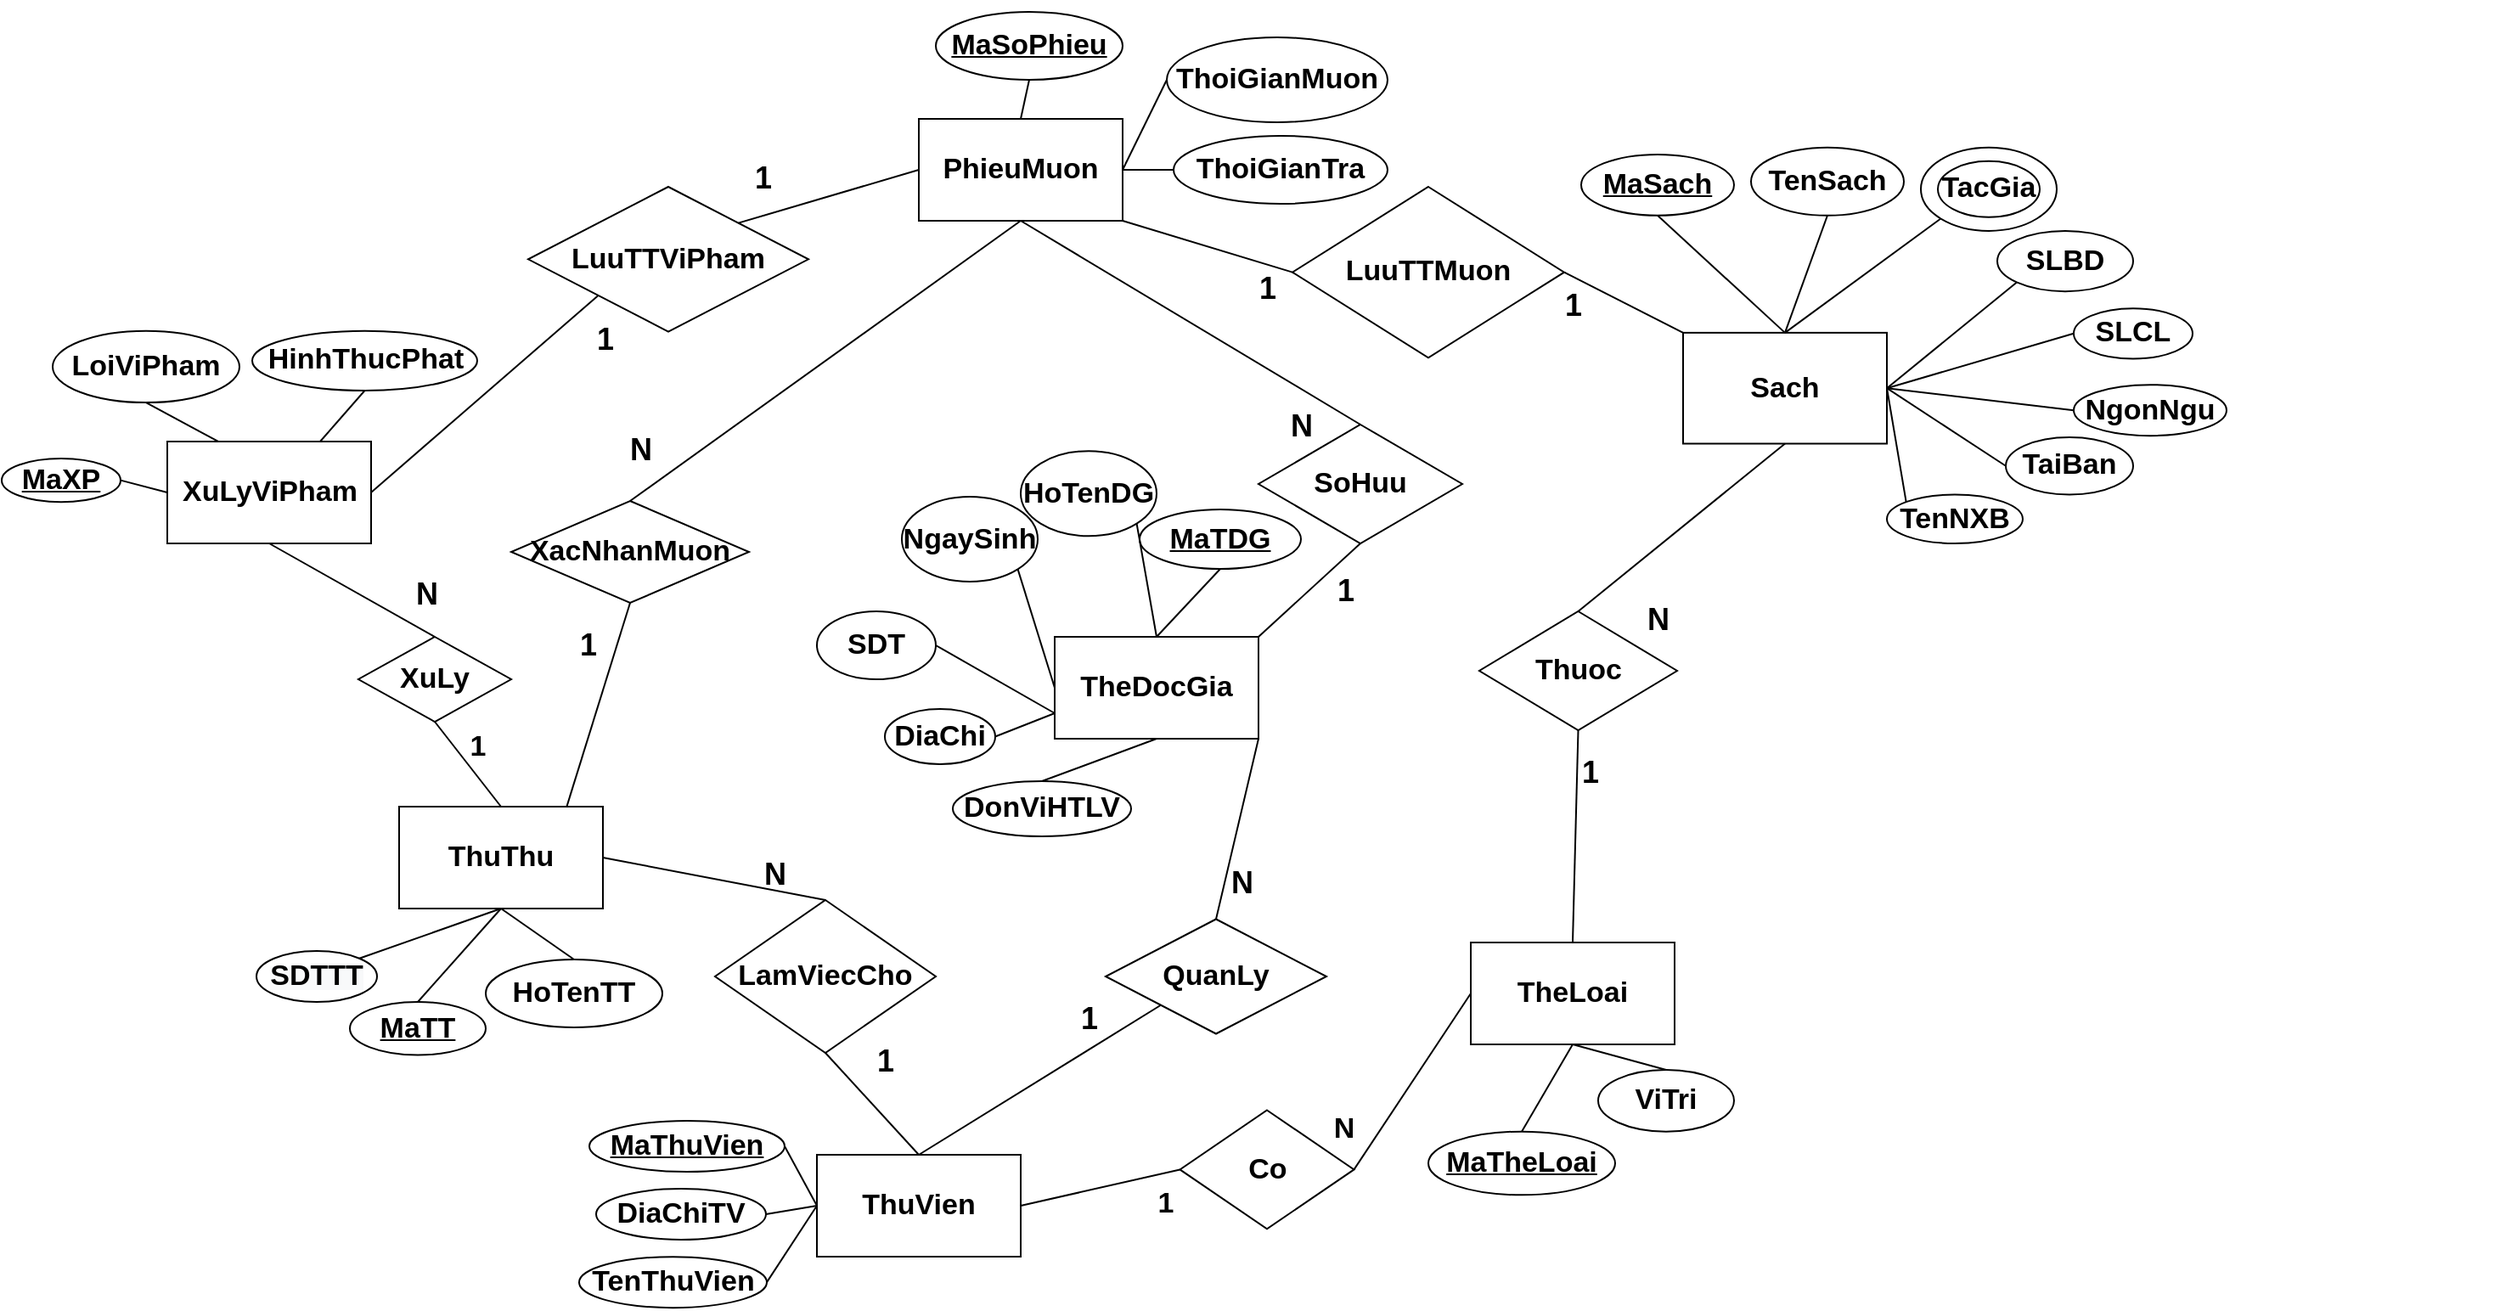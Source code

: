 <mxfile version="16.1.0" type="device"><diagram id="i-g5I-OfUFRY4wMiMM2m" name="Page-1"><mxGraphModel dx="2766" dy="1718" grid="1" gridSize="10" guides="1" tooltips="1" connect="1" arrows="1" fold="1" page="1" pageScale="1" pageWidth="1169" pageHeight="827" math="0" shadow="0"><root><mxCell id="0"/><mxCell id="1" parent="0"/><mxCell id="AV9TPEufwqYhJSo1cg9A-78" value="" style="endArrow=none;html=1;rounded=0;entryX=0.5;entryY=1;entryDx=0;entryDy=0;fontSize=17;fontStyle=1;exitX=0.5;exitY=0;exitDx=0;exitDy=0;" parent="1" source="AV9TPEufwqYhJSo1cg9A-2" target="AV9TPEufwqYhJSo1cg9A-77" edge="1"><mxGeometry width="50" height="50" relative="1" as="geometry"><mxPoint x="-440" y="320" as="sourcePoint"/><mxPoint x="360" y="30" as="targetPoint"/></mxGeometry></mxCell><mxCell id="AV9TPEufwqYhJSo1cg9A-83" value="SoHuu" style="rhombus;whiteSpace=wrap;html=1;fontSize=17;fontStyle=1" parent="1" vertex="1"><mxGeometry x="-220" y="-210" width="120" height="70" as="geometry"/></mxCell><mxCell id="AV9TPEufwqYhJSo1cg9A-85" value="" style="endArrow=none;html=1;rounded=0;exitX=0.5;exitY=0;exitDx=0;exitDy=0;entryX=0.5;entryY=1;entryDx=0;entryDy=0;fontSize=17;fontStyle=1" parent="1" source="AV9TPEufwqYhJSo1cg9A-83" target="AV9TPEufwqYhJSo1cg9A-5" edge="1"><mxGeometry width="50" height="50" relative="1" as="geometry"><mxPoint x="200" y="-220" as="sourcePoint"/><mxPoint x="250" y="-270" as="targetPoint"/></mxGeometry></mxCell><mxCell id="AV9TPEufwqYhJSo1cg9A-86" value="LuuTTMuon" style="rhombus;whiteSpace=wrap;html=1;fontSize=17;fontStyle=1;verticalAlign=middle;" parent="1" vertex="1"><mxGeometry x="-200" y="-350" width="160" height="100.63" as="geometry"/></mxCell><mxCell id="AV9TPEufwqYhJSo1cg9A-87" value="" style="endArrow=none;html=1;rounded=0;exitX=1;exitY=1;exitDx=0;exitDy=0;entryX=0;entryY=0.5;entryDx=0;entryDy=0;fontSize=17;fontStyle=1" parent="1" source="AV9TPEufwqYhJSo1cg9A-5" target="AV9TPEufwqYhJSo1cg9A-86" edge="1"><mxGeometry width="50" height="50" relative="1" as="geometry"><mxPoint x="390" y="-70" as="sourcePoint"/><mxPoint x="440" y="-120" as="targetPoint"/></mxGeometry></mxCell><mxCell id="AV9TPEufwqYhJSo1cg9A-95" value="" style="endArrow=none;html=1;rounded=0;exitX=0.82;exitY=0.016;exitDx=0;exitDy=0;exitPerimeter=0;entryX=0.5;entryY=1;entryDx=0;entryDy=0;fontSize=17;fontStyle=1" parent="1" source="AV9TPEufwqYhJSo1cg9A-7" target="AV9TPEufwqYhJSo1cg9A-94" edge="1"><mxGeometry width="50" height="50" relative="1" as="geometry"><mxPoint x="390" y="-80" as="sourcePoint"/><mxPoint x="440" y="-130" as="targetPoint"/></mxGeometry></mxCell><mxCell id="AV9TPEufwqYhJSo1cg9A-96" value="" style="endArrow=none;html=1;rounded=0;exitX=0.5;exitY=0;exitDx=0;exitDy=0;entryX=0.5;entryY=1;entryDx=0;entryDy=0;fontSize=17;fontStyle=1" parent="1" source="AV9TPEufwqYhJSo1cg9A-94" target="AV9TPEufwqYhJSo1cg9A-5" edge="1"><mxGeometry width="50" height="50" relative="1" as="geometry"><mxPoint x="390" y="-80" as="sourcePoint"/><mxPoint x="440" y="-130" as="targetPoint"/></mxGeometry></mxCell><mxCell id="AV9TPEufwqYhJSo1cg9A-101" value="" style="group;fontSize=17;fontStyle=1" parent="1" vertex="1" connectable="0"><mxGeometry x="-791" y="15.0" width="236" height="146.25" as="geometry"/></mxCell><mxCell id="AV9TPEufwqYhJSo1cg9A-7" value="ThuThu" style="rounded=0;whiteSpace=wrap;html=1;fontSize=17;fontStyle=1" parent="AV9TPEufwqYhJSo1cg9A-101" vertex="1"><mxGeometry x="65" width="120" height="60" as="geometry"/></mxCell><mxCell id="AV9TPEufwqYhJSo1cg9A-68" value="HoTenTT" style="ellipse;whiteSpace=wrap;html=1;fontSize=17;fontStyle=1" parent="AV9TPEufwqYhJSo1cg9A-101" vertex="1"><mxGeometry x="116" y="90" width="104" height="40" as="geometry"/></mxCell><mxCell id="AV9TPEufwqYhJSo1cg9A-70" value="" style="endArrow=none;html=1;rounded=0;exitX=0.5;exitY=0;exitDx=0;exitDy=0;entryX=0.5;entryY=1;entryDx=0;entryDy=0;fontSize=17;fontStyle=1" parent="AV9TPEufwqYhJSo1cg9A-101" source="AV9TPEufwqYhJSo1cg9A-68" target="AV9TPEufwqYhJSo1cg9A-7" edge="1"><mxGeometry width="50" height="50" relative="1" as="geometry"><mxPoint x="117" y="-20" as="sourcePoint"/><mxPoint x="167" y="-70" as="targetPoint"/></mxGeometry></mxCell><mxCell id="-LpfVVDt0LfbCZkXNZlP-1" value="&#10;&#10;&lt;b style=&quot;color: rgb(0, 0, 0); font-family: helvetica; font-size: 12px; font-style: normal; letter-spacing: normal; text-align: center; text-indent: 0px; text-transform: none; word-spacing: 0px; background-color: rgb(248, 249, 250);&quot;&gt;&lt;font style=&quot;font-size: 17px&quot;&gt;SDTTT&lt;/font&gt;&lt;/b&gt;&#10;&#10;" style="ellipse;whiteSpace=wrap;html=1;" parent="AV9TPEufwqYhJSo1cg9A-101" vertex="1"><mxGeometry x="-19" y="85" width="71" height="30" as="geometry"/></mxCell><mxCell id="-LpfVVDt0LfbCZkXNZlP-2" value="" style="endArrow=none;html=1;rounded=0;exitX=1;exitY=0;exitDx=0;exitDy=0;entryX=0.5;entryY=1;entryDx=0;entryDy=0;" parent="AV9TPEufwqYhJSo1cg9A-101" source="-LpfVVDt0LfbCZkXNZlP-1" target="AV9TPEufwqYhJSo1cg9A-7" edge="1"><mxGeometry width="50" height="50" relative="1" as="geometry"><mxPoint x="570" y="-40.0" as="sourcePoint"/><mxPoint x="620" y="-90" as="targetPoint"/></mxGeometry></mxCell><mxCell id="AV9TPEufwqYhJSo1cg9A-67" value="MaTT" style="ellipse;whiteSpace=wrap;html=1;fontStyle=5;fontSize=17;" parent="AV9TPEufwqYhJSo1cg9A-101" vertex="1"><mxGeometry x="36" y="115" width="80" height="31.25" as="geometry"/></mxCell><mxCell id="AV9TPEufwqYhJSo1cg9A-69" value="" style="endArrow=none;html=1;rounded=0;exitX=0.5;exitY=0;exitDx=0;exitDy=0;entryX=0.5;entryY=1;entryDx=0;entryDy=0;fontSize=17;fontStyle=1" parent="AV9TPEufwqYhJSo1cg9A-101" source="AV9TPEufwqYhJSo1cg9A-67" target="AV9TPEufwqYhJSo1cg9A-7" edge="1"><mxGeometry width="50" height="50" relative="1" as="geometry"><mxPoint x="128" y="-25" as="sourcePoint"/><mxPoint x="178" y="-75" as="targetPoint"/></mxGeometry></mxCell><mxCell id="AV9TPEufwqYhJSo1cg9A-105" value="" style="group;fontSize=17;fontStyle=1" parent="1" vertex="1" connectable="0"><mxGeometry x="-500" y="-460" width="370" height="140" as="geometry"/></mxCell><mxCell id="AV9TPEufwqYhJSo1cg9A-5" value="PhieuMuon" style="rounded=0;whiteSpace=wrap;html=1;fontSize=17;fontStyle=1" parent="AV9TPEufwqYhJSo1cg9A-105" vertex="1"><mxGeometry x="80" y="70" width="120" height="60" as="geometry"/></mxCell><mxCell id="AV9TPEufwqYhJSo1cg9A-52" value="ThoiGianMuon" style="ellipse;whiteSpace=wrap;html=1;fontSize=17;fontStyle=1" parent="AV9TPEufwqYhJSo1cg9A-105" vertex="1"><mxGeometry x="226" y="22" width="130" height="50" as="geometry"/></mxCell><mxCell id="AV9TPEufwqYhJSo1cg9A-53" value="ThoiGianTra" style="ellipse;whiteSpace=wrap;html=1;fontSize=17;fontStyle=1" parent="AV9TPEufwqYhJSo1cg9A-105" vertex="1"><mxGeometry x="230" y="80" width="126" height="40" as="geometry"/></mxCell><mxCell id="AV9TPEufwqYhJSo1cg9A-57" value="" style="endArrow=none;html=1;rounded=0;entryX=0;entryY=0.5;entryDx=0;entryDy=0;exitX=1;exitY=0.5;exitDx=0;exitDy=0;fontSize=17;fontStyle=1" parent="AV9TPEufwqYhJSo1cg9A-105" source="AV9TPEufwqYhJSo1cg9A-5" target="AV9TPEufwqYhJSo1cg9A-52" edge="1"><mxGeometry width="50" height="50" relative="1" as="geometry"><mxPoint x="225" y="110" as="sourcePoint"/><mxPoint x="275" y="60" as="targetPoint"/></mxGeometry></mxCell><mxCell id="AV9TPEufwqYhJSo1cg9A-58" value="" style="endArrow=none;html=1;rounded=0;exitX=1;exitY=0.5;exitDx=0;exitDy=0;entryX=0;entryY=0.5;entryDx=0;entryDy=0;fontSize=17;fontStyle=1" parent="AV9TPEufwqYhJSo1cg9A-105" source="AV9TPEufwqYhJSo1cg9A-5" target="AV9TPEufwqYhJSo1cg9A-53" edge="1"><mxGeometry width="50" height="50" relative="1" as="geometry"><mxPoint x="225" y="110" as="sourcePoint"/><mxPoint x="267" y="70" as="targetPoint"/></mxGeometry></mxCell><mxCell id="AV9TPEufwqYhJSo1cg9A-49" value="MaSoPhieu" style="ellipse;whiteSpace=wrap;html=1;fontStyle=5;fontSize=17;" parent="AV9TPEufwqYhJSo1cg9A-105" vertex="1"><mxGeometry x="90" y="7" width="110" height="40" as="geometry"/></mxCell><mxCell id="AV9TPEufwqYhJSo1cg9A-54" value="" style="endArrow=none;html=1;rounded=0;exitX=0.5;exitY=1;exitDx=0;exitDy=0;entryX=0.5;entryY=0;entryDx=0;entryDy=0;fontSize=17;fontStyle=1" parent="AV9TPEufwqYhJSo1cg9A-105" source="AV9TPEufwqYhJSo1cg9A-49" target="AV9TPEufwqYhJSo1cg9A-5" edge="1"><mxGeometry width="50" height="50" relative="1" as="geometry"><mxPoint x="225" y="110" as="sourcePoint"/><mxPoint x="275" y="60" as="targetPoint"/></mxGeometry></mxCell><mxCell id="AV9TPEufwqYhJSo1cg9A-107" value="" style="group;fontSize=17;fontStyle=1" parent="1" vertex="1" connectable="0"><mxGeometry x="-570" y="200" width="210" height="90" as="geometry"/></mxCell><mxCell id="AV9TPEufwqYhJSo1cg9A-2" value="ThuVien" style="rounded=0;whiteSpace=wrap;html=1;fontSize=17;fontStyle=1" parent="AV9TPEufwqYhJSo1cg9A-107" vertex="1"><mxGeometry x="90" y="20" width="120" height="60" as="geometry"/></mxCell><mxCell id="AV9TPEufwqYhJSo1cg9A-20" value="MaThuVien" style="ellipse;whiteSpace=wrap;html=1;fontStyle=5;fontSize=17;" parent="AV9TPEufwqYhJSo1cg9A-107" vertex="1"><mxGeometry x="-44" width="115" height="30" as="geometry"/></mxCell><mxCell id="AV9TPEufwqYhJSo1cg9A-22" value="" style="endArrow=none;html=1;rounded=0;exitX=1;exitY=0.5;exitDx=0;exitDy=0;entryX=0;entryY=0.5;entryDx=0;entryDy=0;fontSize=17;fontStyle=1" parent="AV9TPEufwqYhJSo1cg9A-107" source="AV9TPEufwqYhJSo1cg9A-20" target="AV9TPEufwqYhJSo1cg9A-2" edge="1"><mxGeometry width="50" height="50" relative="1" as="geometry"><mxPoint x="50" y="270" as="sourcePoint"/><mxPoint x="100" y="220" as="targetPoint"/></mxGeometry></mxCell><mxCell id="AV9TPEufwqYhJSo1cg9A-21" value="DiaChiTV" style="ellipse;whiteSpace=wrap;html=1;fontSize=17;fontStyle=1" parent="AV9TPEufwqYhJSo1cg9A-107" vertex="1"><mxGeometry x="-40" y="40" width="100" height="30" as="geometry"/></mxCell><mxCell id="AV9TPEufwqYhJSo1cg9A-23" value="" style="endArrow=none;html=1;rounded=0;exitX=1;exitY=0.5;exitDx=0;exitDy=0;entryX=0;entryY=0.5;entryDx=0;entryDy=0;fontSize=17;fontStyle=1" parent="AV9TPEufwqYhJSo1cg9A-107" source="AV9TPEufwqYhJSo1cg9A-21" target="AV9TPEufwqYhJSo1cg9A-2" edge="1"><mxGeometry width="50" height="50" relative="1" as="geometry"><mxPoint x="35" y="250.08" as="sourcePoint"/><mxPoint x="85" y="200.08" as="targetPoint"/></mxGeometry></mxCell><mxCell id="AV9TPEufwqYhJSo1cg9A-90" value="" style="endArrow=none;html=1;rounded=0;exitX=0.5;exitY=0;exitDx=0;exitDy=0;entryX=0.5;entryY=1;entryDx=0;entryDy=0;fontSize=17;fontStyle=1" parent="1" source="AV9TPEufwqYhJSo1cg9A-7" target="AV9TPEufwqYhJSo1cg9A-89" edge="1"><mxGeometry width="50" height="50" relative="1" as="geometry"><mxPoint x="510" y="-275.63" as="sourcePoint"/><mxPoint x="560" y="-325.63" as="targetPoint"/></mxGeometry></mxCell><mxCell id="AV9TPEufwqYhJSo1cg9A-77" value="LamViecCho" style="rhombus;whiteSpace=wrap;html=1;fontSize=17;fontStyle=1" parent="1" vertex="1"><mxGeometry x="-540" y="70" width="130" height="90" as="geometry"/></mxCell><mxCell id="AV9TPEufwqYhJSo1cg9A-79" value="" style="endArrow=none;html=1;rounded=0;exitX=0.5;exitY=0;exitDx=0;exitDy=0;fontSize=17;fontStyle=1" parent="1" source="AV9TPEufwqYhJSo1cg9A-77" edge="1"><mxGeometry width="50" height="50" relative="1" as="geometry"><mxPoint x="200" y="110" as="sourcePoint"/><mxPoint x="-606" y="45" as="targetPoint"/></mxGeometry></mxCell><mxCell id="AV9TPEufwqYhJSo1cg9A-89" value="XuLy" style="rhombus;whiteSpace=wrap;html=1;fontSize=17;fontStyle=1" parent="1" vertex="1"><mxGeometry x="-750" y="-85" width="90" height="50" as="geometry"/></mxCell><mxCell id="AV9TPEufwqYhJSo1cg9A-91" value="" style="endArrow=none;html=1;rounded=0;exitX=0.5;exitY=1;exitDx=0;exitDy=0;entryX=0.5;entryY=0;entryDx=0;entryDy=0;fontSize=17;fontStyle=1" parent="1" source="AV9TPEufwqYhJSo1cg9A-6" target="AV9TPEufwqYhJSo1cg9A-89" edge="1"><mxGeometry width="50" height="50" relative="1" as="geometry"><mxPoint x="-465" y="-264.37" as="sourcePoint"/><mxPoint x="-647.5" y="-101.24" as="targetPoint"/></mxGeometry></mxCell><mxCell id="AV9TPEufwqYhJSo1cg9A-113" value="" style="group;fontSize=17;fontStyle=1" parent="1" vertex="1" connectable="0"><mxGeometry x="-460" y="-140" width="290" height="235" as="geometry"/></mxCell><mxCell id="AV9TPEufwqYhJSo1cg9A-1" value="TheDocGia" style="rounded=0;whiteSpace=wrap;html=1;fontSize=17;fontStyle=1" parent="AV9TPEufwqYhJSo1cg9A-113" vertex="1"><mxGeometry x="120" y="55.0" width="120" height="60" as="geometry"/></mxCell><mxCell id="AV9TPEufwqYhJSo1cg9A-18" value="DonViHTLV" style="ellipse;whiteSpace=wrap;html=1;fontSize=17;fontStyle=1" parent="AV9TPEufwqYhJSo1cg9A-113" vertex="1"><mxGeometry x="60" y="140" width="105" height="32.5" as="geometry"/></mxCell><mxCell id="AV9TPEufwqYhJSo1cg9A-19" value="" style="endArrow=none;html=1;rounded=0;exitX=0.5;exitY=1;exitDx=0;exitDy=0;entryX=0.5;entryY=0;entryDx=0;entryDy=0;fontSize=17;fontStyle=1" parent="AV9TPEufwqYhJSo1cg9A-113" source="AV9TPEufwqYhJSo1cg9A-1" target="AV9TPEufwqYhJSo1cg9A-18" edge="1"><mxGeometry width="50" height="50" relative="1" as="geometry"><mxPoint x="450" y="280" as="sourcePoint"/><mxPoint x="330" y="130" as="targetPoint"/></mxGeometry></mxCell><mxCell id="AV9TPEufwqYhJSo1cg9A-14" value="&lt;b&gt;SDT&lt;/b&gt;" style="ellipse;whiteSpace=wrap;html=1;fontSize=17;fontStyle=1" parent="AV9TPEufwqYhJSo1cg9A-113" vertex="1"><mxGeometry x="-20" y="40" width="70" height="40" as="geometry"/></mxCell><mxCell id="AV9TPEufwqYhJSo1cg9A-15" value="" style="endArrow=none;html=1;rounded=0;exitX=1;exitY=0.5;exitDx=0;exitDy=0;entryX=0;entryY=0.75;entryDx=0;entryDy=0;fontSize=17;fontStyle=1" parent="AV9TPEufwqYhJSo1cg9A-113" source="AV9TPEufwqYhJSo1cg9A-14" target="AV9TPEufwqYhJSo1cg9A-1" edge="1"><mxGeometry width="50" height="50" relative="1" as="geometry"><mxPoint x="480" y="270" as="sourcePoint"/><mxPoint x="530" y="220" as="targetPoint"/></mxGeometry></mxCell><mxCell id="AV9TPEufwqYhJSo1cg9A-16" value="DiaChi" style="ellipse;whiteSpace=wrap;html=1;fontSize=17;fontStyle=1" parent="AV9TPEufwqYhJSo1cg9A-113" vertex="1"><mxGeometry x="20" y="97.5" width="65" height="32.5" as="geometry"/></mxCell><mxCell id="AV9TPEufwqYhJSo1cg9A-17" value="" style="endArrow=none;html=1;rounded=0;entryX=1;entryY=0.5;entryDx=0;entryDy=0;fontSize=17;fontStyle=1;exitX=0;exitY=0.75;exitDx=0;exitDy=0;" parent="AV9TPEufwqYhJSo1cg9A-113" source="AV9TPEufwqYhJSo1cg9A-1" target="AV9TPEufwqYhJSo1cg9A-16" edge="1"><mxGeometry width="50" height="50" relative="1" as="geometry"><mxPoint x="115" y="97.5" as="sourcePoint"/><mxPoint x="205" y="220" as="targetPoint"/></mxGeometry></mxCell><mxCell id="AV9TPEufwqYhJSo1cg9A-8" value="MaTDG" style="ellipse;whiteSpace=wrap;html=1;fontStyle=5;fontSize=17;" parent="AV9TPEufwqYhJSo1cg9A-113" vertex="1"><mxGeometry x="170" y="-20" width="95" height="35" as="geometry"/></mxCell><mxCell id="AV9TPEufwqYhJSo1cg9A-9" value="" style="endArrow=none;html=1;rounded=0;entryX=0.5;entryY=1;entryDx=0;entryDy=0;exitX=0.5;exitY=0;exitDx=0;exitDy=0;fontSize=17;fontStyle=1" parent="AV9TPEufwqYhJSo1cg9A-113" source="AV9TPEufwqYhJSo1cg9A-1" target="AV9TPEufwqYhJSo1cg9A-8" edge="1"><mxGeometry width="50" height="50" relative="1" as="geometry"><mxPoint x="480" y="280" as="sourcePoint"/><mxPoint x="530" y="230" as="targetPoint"/></mxGeometry></mxCell><mxCell id="AV9TPEufwqYhJSo1cg9A-12" value="NgaySinh" style="ellipse;whiteSpace=wrap;html=1;fontSize=17;fontStyle=1" parent="AV9TPEufwqYhJSo1cg9A-113" vertex="1"><mxGeometry x="30" y="-27.5" width="80" height="50" as="geometry"/></mxCell><mxCell id="AV9TPEufwqYhJSo1cg9A-13" value="" style="endArrow=none;html=1;rounded=0;exitX=1;exitY=1;exitDx=0;exitDy=0;entryX=0;entryY=0.5;entryDx=0;entryDy=0;fontSize=17;fontStyle=1" parent="AV9TPEufwqYhJSo1cg9A-113" source="AV9TPEufwqYhJSo1cg9A-12" target="AV9TPEufwqYhJSo1cg9A-1" edge="1"><mxGeometry width="50" height="50" relative="1" as="geometry"><mxPoint x="310" y="234.68" as="sourcePoint"/><mxPoint x="360" y="184.68" as="targetPoint"/></mxGeometry></mxCell><mxCell id="AV9TPEufwqYhJSo1cg9A-84" value="" style="endArrow=none;html=1;rounded=0;exitX=1;exitY=0;exitDx=0;exitDy=0;entryX=0.5;entryY=1;entryDx=0;entryDy=0;fontSize=17;fontStyle=1" parent="1" source="AV9TPEufwqYhJSo1cg9A-1" target="AV9TPEufwqYhJSo1cg9A-83" edge="1"><mxGeometry width="50" height="50" relative="1" as="geometry"><mxPoint x="450" as="sourcePoint"/><mxPoint x="480" y="-40" as="targetPoint"/></mxGeometry></mxCell><mxCell id="F_BzxXxSFeZkhI0xd0aj-35" value="&lt;b&gt;1&lt;/b&gt;" style="edgeLabel;html=1;align=center;verticalAlign=middle;resizable=0;points=[];fontSize=18;" parent="AV9TPEufwqYhJSo1cg9A-84" vertex="1" connectable="0"><mxGeometry x="0.292" y="-6" relative="1" as="geometry"><mxPoint x="8" y="4" as="offset"/></mxGeometry></mxCell><mxCell id="AV9TPEufwqYhJSo1cg9A-94" value="XacNhanMuon" style="rhombus;whiteSpace=wrap;html=1;fontSize=17;fontStyle=1" parent="1" vertex="1"><mxGeometry x="-660" y="-165" width="140" height="60" as="geometry"/></mxCell><mxCell id="q9rcSAK3l4R-VbcfnaV4-1" value="" style="group;fontSize=17;fontStyle=1" parent="1" vertex="1" connectable="0"><mxGeometry x="-960" y="-340" width="280" height="200" as="geometry"/></mxCell><mxCell id="AV9TPEufwqYhJSo1cg9A-6" value="XuLyViPham" style="rounded=0;whiteSpace=wrap;html=1;fontSize=17;fontStyle=1" parent="q9rcSAK3l4R-VbcfnaV4-1" vertex="1"><mxGeometry x="97.5" y="140" width="120" height="60" as="geometry"/></mxCell><mxCell id="AV9TPEufwqYhJSo1cg9A-61" value="LoiViPham" style="ellipse;whiteSpace=wrap;html=1;fontSize=17;fontStyle=1" parent="q9rcSAK3l4R-VbcfnaV4-1" vertex="1"><mxGeometry x="30" y="74.85" width="110" height="42.19" as="geometry"/></mxCell><mxCell id="AV9TPEufwqYhJSo1cg9A-65" value="" style="endArrow=none;html=1;rounded=0;exitX=0.25;exitY=0;exitDx=0;exitDy=0;entryX=0.5;entryY=1;entryDx=0;entryDy=0;fontSize=17;fontStyle=1" parent="q9rcSAK3l4R-VbcfnaV4-1" source="AV9TPEufwqYhJSo1cg9A-6" target="AV9TPEufwqYhJSo1cg9A-61" edge="1"><mxGeometry width="50" height="50" relative="1" as="geometry"><mxPoint x="-240" y="-250.0" as="sourcePoint"/><mxPoint x="-190" y="-300.0" as="targetPoint"/></mxGeometry></mxCell><mxCell id="AV9TPEufwqYhJSo1cg9A-62" value="HinhThucPhat" style="ellipse;whiteSpace=wrap;html=1;fontSize=17;fontStyle=1" parent="q9rcSAK3l4R-VbcfnaV4-1" vertex="1"><mxGeometry x="147.5" y="74.85" width="132.5" height="35.16" as="geometry"/></mxCell><mxCell id="AV9TPEufwqYhJSo1cg9A-66" value="" style="endArrow=none;html=1;rounded=0;exitX=0.75;exitY=0;exitDx=0;exitDy=0;entryX=0.5;entryY=1;entryDx=0;entryDy=0;fontSize=17;fontStyle=1" parent="q9rcSAK3l4R-VbcfnaV4-1" source="AV9TPEufwqYhJSo1cg9A-6" target="AV9TPEufwqYhJSo1cg9A-62" edge="1"><mxGeometry width="50" height="50" relative="1" as="geometry"><mxPoint x="-240" y="-250.0" as="sourcePoint"/><mxPoint x="-470" y="-350.0" as="targetPoint"/></mxGeometry></mxCell><mxCell id="0aZ4shgQ_ERuo0VPUm1G-2" value="&lt;b&gt;&lt;font style=&quot;font-size: 17px&quot;&gt;MaXP&lt;/font&gt;&lt;/b&gt;" style="ellipse;whiteSpace=wrap;html=1;fontStyle=4" vertex="1" parent="q9rcSAK3l4R-VbcfnaV4-1"><mxGeometry y="150" width="70" height="25.63" as="geometry"/></mxCell><mxCell id="0aZ4shgQ_ERuo0VPUm1G-3" value="" style="endArrow=none;html=1;rounded=0;fontSize=17;exitX=1;exitY=0.5;exitDx=0;exitDy=0;entryX=0;entryY=0.5;entryDx=0;entryDy=0;" edge="1" parent="q9rcSAK3l4R-VbcfnaV4-1" source="0aZ4shgQ_ERuo0VPUm1G-2" target="AV9TPEufwqYhJSo1cg9A-6"><mxGeometry width="50" height="50" relative="1" as="geometry"><mxPoint x="160" y="120" as="sourcePoint"/><mxPoint x="210" y="70" as="targetPoint"/></mxGeometry></mxCell><mxCell id="AV9TPEufwqYhJSo1cg9A-73" value="QuanLy" style="rhombus;whiteSpace=wrap;html=1;fontSize=17;fontStyle=1" parent="1" vertex="1"><mxGeometry x="-310" y="81.25" width="130" height="67.5" as="geometry"/></mxCell><mxCell id="AV9TPEufwqYhJSo1cg9A-75" value="" style="endArrow=none;html=1;rounded=0;exitX=1;exitY=1;exitDx=0;exitDy=0;entryX=0.5;entryY=0;entryDx=0;entryDy=0;fontSize=17;fontStyle=1" parent="1" source="AV9TPEufwqYhJSo1cg9A-1" target="AV9TPEufwqYhJSo1cg9A-73" edge="1"><mxGeometry width="50" height="50" relative="1" as="geometry"><mxPoint x="110" y="-62.81" as="sourcePoint"/><mxPoint x="160" y="-112.81" as="targetPoint"/></mxGeometry></mxCell><mxCell id="q9rcSAK3l4R-VbcfnaV4-21" value="" style="group;fontSize=17;fontStyle=1" parent="1" vertex="1" connectable="0"><mxGeometry x="10" y="-383.12" width="500" height="538.12" as="geometry"/></mxCell><mxCell id="AV9TPEufwqYhJSo1cg9A-104" value="" style="group;fontSize=17;fontStyle=1" parent="q9rcSAK3l4R-VbcfnaV4-21" vertex="1" connectable="0"><mxGeometry x="70" y="9.06" width="410" height="489.69" as="geometry"/></mxCell><mxCell id="AV9TPEufwqYhJSo1cg9A-3" value="Sach" style="rounded=0;whiteSpace=wrap;html=1;fontSize=17;fontStyle=1" parent="AV9TPEufwqYhJSo1cg9A-104" vertex="1"><mxGeometry x="-50" y="110" width="120" height="65.31" as="geometry"/></mxCell><mxCell id="q9rcSAK3l4R-VbcfnaV4-22" value="" style="group;fontSize=17;fontStyle=1" parent="q9rcSAK3l4R-VbcfnaV4-21" vertex="1" connectable="0"><mxGeometry width="340" height="243.12" as="geometry"/></mxCell><mxCell id="AV9TPEufwqYhJSo1cg9A-25" value="TenSach" style="ellipse;whiteSpace=wrap;html=1;fontSize=17;fontStyle=1" parent="q9rcSAK3l4R-VbcfnaV4-22" vertex="1"><mxGeometry x="60" y="10.0" width="90" height="40" as="geometry"/></mxCell><mxCell id="AV9TPEufwqYhJSo1cg9A-28" value="SLCL" style="ellipse;whiteSpace=wrap;html=1;fontSize=17;fontStyle=1" parent="q9rcSAK3l4R-VbcfnaV4-22" vertex="1"><mxGeometry x="250" y="104.69" width="70" height="29.69" as="geometry"/></mxCell><mxCell id="AV9TPEufwqYhJSo1cg9A-27" value="SLBD" style="ellipse;whiteSpace=wrap;html=1;fontSize=17;fontStyle=1" parent="q9rcSAK3l4R-VbcfnaV4-22" vertex="1"><mxGeometry x="205" y="59.06" width="80" height="35.63" as="geometry"/></mxCell><mxCell id="oZNi1VWURqmpwjDP5g9U-25" value="" style="ellipse;whiteSpace=wrap;html=1;fontSize=17;" parent="q9rcSAK3l4R-VbcfnaV4-22" vertex="1"><mxGeometry x="160" y="10" width="80" height="49.06" as="geometry"/></mxCell><mxCell id="oZNi1VWURqmpwjDP5g9U-14" value="&lt;b&gt;TenNXB&lt;/b&gt;" style="ellipse;whiteSpace=wrap;html=1;fontSize=17;" parent="q9rcSAK3l4R-VbcfnaV4-22" vertex="1"><mxGeometry x="140" y="214.37" width="80" height="28.75" as="geometry"/></mxCell><mxCell id="oZNi1VWURqmpwjDP5g9U-13" value="&lt;b&gt;TaiBan&lt;/b&gt;" style="ellipse;whiteSpace=wrap;html=1;fontSize=17;" parent="q9rcSAK3l4R-VbcfnaV4-22" vertex="1"><mxGeometry x="210" y="180.62" width="75" height="33.75" as="geometry"/></mxCell><mxCell id="oZNi1VWURqmpwjDP5g9U-4" value="&lt;b&gt;NgonNgu&lt;/b&gt;" style="ellipse;whiteSpace=wrap;html=1;fontSize=17;" parent="q9rcSAK3l4R-VbcfnaV4-22" vertex="1"><mxGeometry x="250" y="149.69" width="90" height="30" as="geometry"/></mxCell><mxCell id="AV9TPEufwqYhJSo1cg9A-24" value="MaSach" style="ellipse;whiteSpace=wrap;html=1;fontStyle=5;fontSize=17;" parent="q9rcSAK3l4R-VbcfnaV4-22" vertex="1"><mxGeometry x="-40" y="14.06" width="90" height="35.94" as="geometry"/></mxCell><mxCell id="0aZ4shgQ_ERuo0VPUm1G-1" value="&lt;b style=&quot;font-size: 17px&quot;&gt;TacGia&lt;/b&gt;" style="ellipse;whiteSpace=wrap;html=1;" vertex="1" parent="q9rcSAK3l4R-VbcfnaV4-22"><mxGeometry x="170" y="18.05" width="60" height="32.97" as="geometry"/></mxCell><mxCell id="AV9TPEufwqYhJSo1cg9A-35" value="" style="endArrow=none;html=1;rounded=0;entryX=0.5;entryY=1;entryDx=0;entryDy=0;exitX=0.5;exitY=0;exitDx=0;exitDy=0;fontSize=17;fontStyle=1" parent="q9rcSAK3l4R-VbcfnaV4-21" source="AV9TPEufwqYhJSo1cg9A-3" target="AV9TPEufwqYhJSo1cg9A-25" edge="1"><mxGeometry width="50" height="50" relative="1" as="geometry"><mxPoint x="19" y="294.37" as="sourcePoint"/><mxPoint x="69" y="244.37" as="targetPoint"/></mxGeometry></mxCell><mxCell id="AV9TPEufwqYhJSo1cg9A-38" value="" style="endArrow=none;html=1;rounded=0;exitX=1;exitY=0.5;exitDx=0;exitDy=0;fontSize=17;fontStyle=1;entryX=0;entryY=0.5;entryDx=0;entryDy=0;" parent="q9rcSAK3l4R-VbcfnaV4-21" source="AV9TPEufwqYhJSo1cg9A-3" target="AV9TPEufwqYhJSo1cg9A-28" edge="1"><mxGeometry width="50" height="50" relative="1" as="geometry"><mxPoint x="-31" y="324.69" as="sourcePoint"/><mxPoint x="19" y="274.69" as="targetPoint"/></mxGeometry></mxCell><mxCell id="AV9TPEufwqYhJSo1cg9A-37" value="" style="endArrow=none;html=1;rounded=0;entryX=0;entryY=1;entryDx=0;entryDy=0;exitX=1;exitY=0.5;exitDx=0;exitDy=0;fontSize=17;fontStyle=1" parent="q9rcSAK3l4R-VbcfnaV4-21" source="AV9TPEufwqYhJSo1cg9A-3" target="AV9TPEufwqYhJSo1cg9A-27" edge="1"><mxGeometry width="50" height="50" relative="1" as="geometry"><mxPoint x="-21" y="309.69" as="sourcePoint"/><mxPoint x="29" y="259.69" as="targetPoint"/></mxGeometry></mxCell><mxCell id="oZNi1VWURqmpwjDP5g9U-26" value="" style="endArrow=none;html=1;rounded=0;fontSize=17;exitX=0;exitY=1;exitDx=0;exitDy=0;entryX=0.5;entryY=0;entryDx=0;entryDy=0;" parent="q9rcSAK3l4R-VbcfnaV4-21" source="oZNi1VWURqmpwjDP5g9U-25" target="AV9TPEufwqYhJSo1cg9A-3" edge="1"><mxGeometry width="50" height="50" relative="1" as="geometry"><mxPoint x="340" y="490" as="sourcePoint"/><mxPoint x="110" y="99.06" as="targetPoint"/></mxGeometry></mxCell><mxCell id="oZNi1VWURqmpwjDP5g9U-8" value="" style="endArrow=none;html=1;rounded=0;fontSize=17;exitX=1;exitY=0.5;exitDx=0;exitDy=0;entryX=0;entryY=0;entryDx=0;entryDy=0;" parent="q9rcSAK3l4R-VbcfnaV4-21" source="AV9TPEufwqYhJSo1cg9A-3" target="oZNi1VWURqmpwjDP5g9U-14" edge="1"><mxGeometry width="50" height="50" relative="1" as="geometry"><mxPoint x="230.0" y="183.395" as="sourcePoint"/><mxPoint x="440" y="119.06" as="targetPoint"/></mxGeometry></mxCell><mxCell id="oZNi1VWURqmpwjDP5g9U-15" value="" style="endArrow=none;html=1;rounded=0;fontSize=17;entryX=1;entryY=0.5;entryDx=0;entryDy=0;exitX=0;exitY=0.5;exitDx=0;exitDy=0;" parent="q9rcSAK3l4R-VbcfnaV4-21" source="oZNi1VWURqmpwjDP5g9U-13" target="AV9TPEufwqYhJSo1cg9A-3" edge="1"><mxGeometry width="50" height="50" relative="1" as="geometry"><mxPoint x="390" y="339.06" as="sourcePoint"/><mxPoint x="230.0" y="183.395" as="targetPoint"/></mxGeometry></mxCell><mxCell id="oZNi1VWURqmpwjDP5g9U-5" value="" style="endArrow=none;html=1;rounded=0;fontSize=17;exitX=1;exitY=0.5;exitDx=0;exitDy=0;entryX=0;entryY=0.5;entryDx=0;entryDy=0;" parent="q9rcSAK3l4R-VbcfnaV4-21" source="AV9TPEufwqYhJSo1cg9A-3" target="oZNi1VWURqmpwjDP5g9U-4" edge="1"><mxGeometry width="50" height="50" relative="1" as="geometry"><mxPoint x="230.0" y="183.395" as="sourcePoint"/><mxPoint x="440" y="119.06" as="targetPoint"/></mxGeometry></mxCell><mxCell id="AV9TPEufwqYhJSo1cg9A-34" value="" style="endArrow=none;html=1;rounded=0;entryX=0.5;entryY=1;entryDx=0;entryDy=0;exitX=0.5;exitY=0;exitDx=0;exitDy=0;fontSize=17;fontStyle=1" parent="q9rcSAK3l4R-VbcfnaV4-21" source="AV9TPEufwqYhJSo1cg9A-3" target="AV9TPEufwqYhJSo1cg9A-24" edge="1"><mxGeometry width="50" height="50" relative="1" as="geometry"><mxPoint x="119" y="20" as="sourcePoint"/><mxPoint x="19" y="180" as="targetPoint"/></mxGeometry></mxCell><mxCell id="AV9TPEufwqYhJSo1cg9A-88" value="" style="endArrow=none;html=1;rounded=0;exitX=0;exitY=0;exitDx=0;exitDy=0;entryX=1;entryY=0.5;entryDx=0;entryDy=0;fontSize=17;fontStyle=1" parent="1" source="AV9TPEufwqYhJSo1cg9A-3" target="AV9TPEufwqYhJSo1cg9A-86" edge="1"><mxGeometry width="50" height="50" relative="1" as="geometry"><mxPoint x="390" y="-70" as="sourcePoint"/><mxPoint x="440" y="-120" as="targetPoint"/></mxGeometry></mxCell><mxCell id="q9rcSAK3l4R-VbcfnaV4-27" value="&lt;b&gt;LuuTTViPham&lt;/b&gt;" style="rhombus;whiteSpace=wrap;html=1;fontSize=17;" parent="1" vertex="1"><mxGeometry x="-650" y="-350" width="165" height="85.31" as="geometry"/></mxCell><mxCell id="q9rcSAK3l4R-VbcfnaV4-28" value="" style="endArrow=none;html=1;rounded=0;fontSize=17;exitX=1;exitY=0.5;exitDx=0;exitDy=0;entryX=0;entryY=1;entryDx=0;entryDy=0;" parent="1" source="AV9TPEufwqYhJSo1cg9A-6" target="q9rcSAK3l4R-VbcfnaV4-27" edge="1"><mxGeometry width="50" height="50" relative="1" as="geometry"><mxPoint x="-170" y="-100" as="sourcePoint"/><mxPoint x="-120" y="-150" as="targetPoint"/></mxGeometry></mxCell><mxCell id="q9rcSAK3l4R-VbcfnaV4-29" value="" style="endArrow=none;html=1;rounded=0;fontSize=17;exitX=1;exitY=0;exitDx=0;exitDy=0;entryX=0;entryY=0.5;entryDx=0;entryDy=0;" parent="1" source="q9rcSAK3l4R-VbcfnaV4-27" target="AV9TPEufwqYhJSo1cg9A-5" edge="1"><mxGeometry width="50" height="50" relative="1" as="geometry"><mxPoint x="-170" y="-100" as="sourcePoint"/><mxPoint x="-120" y="-150" as="targetPoint"/></mxGeometry></mxCell><mxCell id="q9rcSAK3l4R-VbcfnaV4-30" value="" style="endArrow=none;html=1;rounded=0;fontSize=17;entryX=0;entryY=1;entryDx=0;entryDy=0;exitX=0.5;exitY=0;exitDx=0;exitDy=0;" parent="1" source="AV9TPEufwqYhJSo1cg9A-2" target="AV9TPEufwqYhJSo1cg9A-73" edge="1"><mxGeometry width="50" height="50" relative="1" as="geometry"><mxPoint x="-390" y="390" as="sourcePoint"/><mxPoint x="-120" y="-150" as="targetPoint"/></mxGeometry></mxCell><mxCell id="F_BzxXxSFeZkhI0xd0aj-11" value="&lt;b&gt;1&lt;/b&gt;" style="text;html=1;align=center;verticalAlign=middle;resizable=0;points=[];autosize=1;strokeColor=none;fillColor=none;fontSize=18;" parent="1" vertex="1"><mxGeometry x="-455" y="150" width="30" height="30" as="geometry"/></mxCell><mxCell id="F_BzxXxSFeZkhI0xd0aj-10" value="N" style="text;html=1;align=center;verticalAlign=middle;resizable=0;points=[];autosize=1;strokeColor=none;fillColor=none;fontSize=18;fontStyle=1" parent="1" vertex="1"><mxGeometry x="-520" y="40" width="30" height="30" as="geometry"/></mxCell><mxCell id="F_BzxXxSFeZkhI0xd0aj-14" value="&lt;b&gt;1&lt;/b&gt;" style="text;html=1;align=center;verticalAlign=middle;resizable=0;points=[];autosize=1;strokeColor=none;fillColor=none;fontSize=18;" parent="1" vertex="1"><mxGeometry x="-335" y="125" width="30" height="30" as="geometry"/></mxCell><mxCell id="AV9TPEufwqYhJSo1cg9A-10" value="HoTenDG" style="ellipse;whiteSpace=wrap;html=1;fontSize=17;fontStyle=1" parent="1" vertex="1"><mxGeometry x="-360" y="-194.37" width="80" height="50" as="geometry"/></mxCell><mxCell id="AV9TPEufwqYhJSo1cg9A-11" value="" style="endArrow=none;html=1;rounded=0;entryX=1;entryY=1;entryDx=0;entryDy=0;exitX=0.5;exitY=0;exitDx=0;exitDy=0;fontSize=17;fontStyle=1" parent="1" source="AV9TPEufwqYhJSo1cg9A-1" target="AV9TPEufwqYhJSo1cg9A-10" edge="1"><mxGeometry width="50" height="50" relative="1" as="geometry"><mxPoint x="-145" y="84.68" as="sourcePoint"/><mxPoint x="-95" y="34.68" as="targetPoint"/></mxGeometry></mxCell><mxCell id="F_BzxXxSFeZkhI0xd0aj-16" value="&lt;b&gt;1&lt;/b&gt;" style="text;html=1;align=center;verticalAlign=middle;resizable=0;points=[];autosize=1;strokeColor=none;fillColor=none;fontSize=17;" parent="1" vertex="1"><mxGeometry x="-695" y="-35" width="30" height="30" as="geometry"/></mxCell><mxCell id="F_BzxXxSFeZkhI0xd0aj-17" value="&lt;b&gt;N&lt;/b&gt;" style="text;html=1;align=center;verticalAlign=middle;resizable=0;points=[];autosize=1;strokeColor=none;fillColor=none;fontSize=18;" parent="1" vertex="1"><mxGeometry x="-725" y="-125" width="30" height="30" as="geometry"/></mxCell><mxCell id="F_BzxXxSFeZkhI0xd0aj-18" value="&lt;b&gt;1&lt;/b&gt;" style="text;html=1;align=center;verticalAlign=middle;resizable=0;points=[];autosize=1;strokeColor=none;fillColor=none;fontSize=18;" parent="1" vertex="1"><mxGeometry x="-630" y="-95" width="30" height="30" as="geometry"/></mxCell><mxCell id="F_BzxXxSFeZkhI0xd0aj-19" value="&lt;b&gt;N&lt;/b&gt;" style="text;html=1;align=center;verticalAlign=middle;resizable=0;points=[];autosize=1;strokeColor=none;fillColor=none;fontSize=18;" parent="1" vertex="1"><mxGeometry x="-599.5" y="-210" width="30" height="30" as="geometry"/></mxCell><mxCell id="F_BzxXxSFeZkhI0xd0aj-20" value="&lt;b&gt;1&lt;/b&gt;" style="text;html=1;align=center;verticalAlign=middle;resizable=0;points=[];autosize=1;strokeColor=none;fillColor=none;fontSize=18;" parent="1" vertex="1"><mxGeometry x="-230" y="-305" width="30" height="30" as="geometry"/></mxCell><mxCell id="F_BzxXxSFeZkhI0xd0aj-21" value="&lt;b&gt;1&lt;/b&gt;" style="text;html=1;align=center;verticalAlign=middle;resizable=0;points=[];autosize=1;strokeColor=none;fillColor=none;fontSize=18;" parent="1" vertex="1"><mxGeometry x="-50" y="-294.69" width="30" height="30" as="geometry"/></mxCell><mxCell id="F_BzxXxSFeZkhI0xd0aj-30" value="&lt;b&gt;1&lt;/b&gt;" style="text;html=1;align=center;verticalAlign=middle;resizable=0;points=[];autosize=1;strokeColor=none;fillColor=none;fontSize=18;" parent="1" vertex="1"><mxGeometry x="-620" y="-275" width="30" height="30" as="geometry"/></mxCell><mxCell id="F_BzxXxSFeZkhI0xd0aj-31" value="&lt;b&gt;1&lt;/b&gt;" style="text;html=1;align=center;verticalAlign=middle;resizable=0;points=[];autosize=1;strokeColor=none;fillColor=none;fontSize=18;" parent="1" vertex="1"><mxGeometry x="-527" y="-370" width="30" height="30" as="geometry"/></mxCell><mxCell id="F_BzxXxSFeZkhI0xd0aj-32" value="&lt;b&gt;N&lt;/b&gt;" style="text;html=1;align=center;verticalAlign=middle;resizable=0;points=[];autosize=1;strokeColor=none;fillColor=none;fontSize=18;" parent="1" vertex="1"><mxGeometry x="-245" y="45" width="30" height="30" as="geometry"/></mxCell><mxCell id="F_BzxXxSFeZkhI0xd0aj-36" value="&lt;b&gt;N&lt;/b&gt;" style="text;html=1;align=center;verticalAlign=middle;resizable=0;points=[];autosize=1;strokeColor=none;fillColor=none;fontSize=18;" parent="1" vertex="1"><mxGeometry x="-210" y="-224.37" width="30" height="30" as="geometry"/></mxCell><mxCell id="oZNi1VWURqmpwjDP5g9U-1" value="&lt;b&gt;&lt;font style=&quot;font-size: 17px&quot;&gt;TenThuVien&lt;/font&gt;&lt;/b&gt;" style="ellipse;whiteSpace=wrap;html=1;" parent="1" vertex="1"><mxGeometry x="-620" y="280.08" width="110.5" height="30" as="geometry"/></mxCell><mxCell id="oZNi1VWURqmpwjDP5g9U-2" value="" style="endArrow=none;html=1;rounded=0;fontSize=17;exitX=1;exitY=0.5;exitDx=0;exitDy=0;entryX=0;entryY=0.5;entryDx=0;entryDy=0;" parent="1" source="oZNi1VWURqmpwjDP5g9U-1" target="AV9TPEufwqYhJSo1cg9A-2" edge="1"><mxGeometry width="50" height="50" relative="1" as="geometry"><mxPoint x="-340" y="300.08" as="sourcePoint"/><mxPoint x="-290" y="250.08" as="targetPoint"/></mxGeometry></mxCell><mxCell id="AV9TPEufwqYhJSo1cg9A-4" value="TheLoai" style="rounded=0;whiteSpace=wrap;html=1;fontSize=17;fontStyle=1" parent="1" vertex="1"><mxGeometry x="-95" y="95" width="120" height="60" as="geometry"/></mxCell><mxCell id="AV9TPEufwqYhJSo1cg9A-81" value="" style="endArrow=none;html=1;rounded=0;entryX=0.5;entryY=0;entryDx=0;entryDy=0;exitX=0.5;exitY=1;exitDx=0;exitDy=0;fontSize=17;fontStyle=1" parent="1" source="AV9TPEufwqYhJSo1cg9A-80" target="AV9TPEufwqYhJSo1cg9A-4" edge="1"><mxGeometry width="50" height="50" relative="1" as="geometry"><mxPoint x="420" y="41.88" as="sourcePoint"/><mxPoint x="470" y="-8.12" as="targetPoint"/></mxGeometry></mxCell><mxCell id="AV9TPEufwqYhJSo1cg9A-47" value="" style="endArrow=none;html=1;rounded=0;entryX=0.5;entryY=1;entryDx=0;entryDy=0;exitX=0.5;exitY=0;exitDx=0;exitDy=0;fontSize=17;fontStyle=1" parent="1" source="AV9TPEufwqYhJSo1cg9A-44" target="AV9TPEufwqYhJSo1cg9A-4" edge="1"><mxGeometry width="50" height="50" relative="1" as="geometry"><mxPoint x="55" y="210.63" as="sourcePoint"/><mxPoint x="-33" y="157.97" as="targetPoint"/></mxGeometry></mxCell><mxCell id="AV9TPEufwqYhJSo1cg9A-44" value="MaTheLoai" style="ellipse;whiteSpace=wrap;html=1;fontStyle=5;fontSize=17;" parent="1" vertex="1"><mxGeometry x="-120" y="206.33" width="110" height="37.34" as="geometry"/></mxCell><mxCell id="AV9TPEufwqYhJSo1cg9A-80" value="Thuoc" style="rhombus;whiteSpace=wrap;html=1;fontSize=17;fontStyle=1" parent="1" vertex="1"><mxGeometry x="-90" y="-100" width="116.5" height="70" as="geometry"/></mxCell><mxCell id="AV9TPEufwqYhJSo1cg9A-82" value="" style="endArrow=none;html=1;rounded=0;entryX=0.5;entryY=0;entryDx=0;entryDy=0;fontSize=17;fontStyle=1;exitX=0.5;exitY=1;exitDx=0;exitDy=0;" parent="1" source="AV9TPEufwqYhJSo1cg9A-3" target="AV9TPEufwqYhJSo1cg9A-80" edge="1"><mxGeometry width="50" height="50" relative="1" as="geometry"><mxPoint x="72" y="-188.12" as="sourcePoint"/><mxPoint x="449" y="-223.12" as="targetPoint"/></mxGeometry></mxCell><mxCell id="F_BzxXxSFeZkhI0xd0aj-22" value="&lt;b&gt;1&lt;/b&gt;" style="text;html=1;align=center;verticalAlign=middle;resizable=0;points=[];autosize=1;strokeColor=none;fillColor=none;fontSize=18;" parent="1" vertex="1"><mxGeometry x="-40" y="-20" width="30" height="30" as="geometry"/></mxCell><mxCell id="4JiU_LW9CFFhvSNjRUhz-8" value="" style="endArrow=none;html=1;rounded=0;fontSize=17;entryX=0.5;entryY=0;entryDx=0;entryDy=0;exitX=0.5;exitY=1;exitDx=0;exitDy=0;" parent="1" source="AV9TPEufwqYhJSo1cg9A-4" target="4JiU_LW9CFFhvSNjRUhz-7" edge="1"><mxGeometry width="50" height="50" relative="1" as="geometry"><mxPoint x="-20" y="160" as="sourcePoint"/><mxPoint x="-110" y="110" as="targetPoint"/></mxGeometry></mxCell><mxCell id="F_BzxXxSFeZkhI0xd0aj-23" value="&lt;b&gt;N&lt;/b&gt;" style="text;html=1;align=center;verticalAlign=middle;resizable=0;points=[];autosize=1;strokeColor=none;fillColor=none;fontSize=18;" parent="1" vertex="1"><mxGeometry y="-110" width="30" height="30" as="geometry"/></mxCell><mxCell id="4JiU_LW9CFFhvSNjRUhz-7" value="&lt;b&gt;ViTri&lt;/b&gt;" style="ellipse;whiteSpace=wrap;html=1;fontSize=17;" parent="1" vertex="1"><mxGeometry x="-20" y="170" width="80" height="36.33" as="geometry"/></mxCell><mxCell id="a5ya9LRpoOGYSuMq0VhX-2" value="&lt;b&gt;&lt;font style=&quot;font-size: 17px&quot;&gt;Co&lt;/font&gt;&lt;/b&gt;" style="rhombus;whiteSpace=wrap;html=1;" parent="1" vertex="1"><mxGeometry x="-266.25" y="193.75" width="102.5" height="69.92" as="geometry"/></mxCell><mxCell id="a5ya9LRpoOGYSuMq0VhX-3" value="" style="endArrow=none;html=1;rounded=0;fontSize=17;entryX=0;entryY=0.5;entryDx=0;entryDy=0;exitX=1;exitY=0.5;exitDx=0;exitDy=0;" parent="1" source="AV9TPEufwqYhJSo1cg9A-2" target="a5ya9LRpoOGYSuMq0VhX-2" edge="1"><mxGeometry width="50" height="50" relative="1" as="geometry"><mxPoint x="-410" y="450" as="sourcePoint"/><mxPoint x="-90" y="40" as="targetPoint"/></mxGeometry></mxCell><mxCell id="a5ya9LRpoOGYSuMq0VhX-4" value="&lt;b&gt;1&lt;/b&gt;" style="text;html=1;align=center;verticalAlign=middle;resizable=0;points=[];autosize=1;strokeColor=none;fillColor=none;fontSize=17;" parent="1" vertex="1"><mxGeometry x="-290" y="233.67" width="30" height="30" as="geometry"/></mxCell><mxCell id="a5ya9LRpoOGYSuMq0VhX-5" value="" style="endArrow=none;html=1;rounded=0;fontSize=17;exitX=1;exitY=0.5;exitDx=0;exitDy=0;entryX=0;entryY=0.5;entryDx=0;entryDy=0;" parent="1" source="a5ya9LRpoOGYSuMq0VhX-2" target="AV9TPEufwqYhJSo1cg9A-4" edge="1"><mxGeometry width="50" height="50" relative="1" as="geometry"><mxPoint x="-140" y="90" as="sourcePoint"/><mxPoint x="-90" y="40" as="targetPoint"/></mxGeometry></mxCell><mxCell id="a5ya9LRpoOGYSuMq0VhX-6" value="&lt;b&gt;N&lt;/b&gt;" style="text;html=1;align=center;verticalAlign=middle;resizable=0;points=[];autosize=1;strokeColor=none;fillColor=none;fontSize=17;" parent="1" vertex="1"><mxGeometry x="-185" y="189.92" width="30" height="30" as="geometry"/></mxCell></root></mxGraphModel></diagram></mxfile>